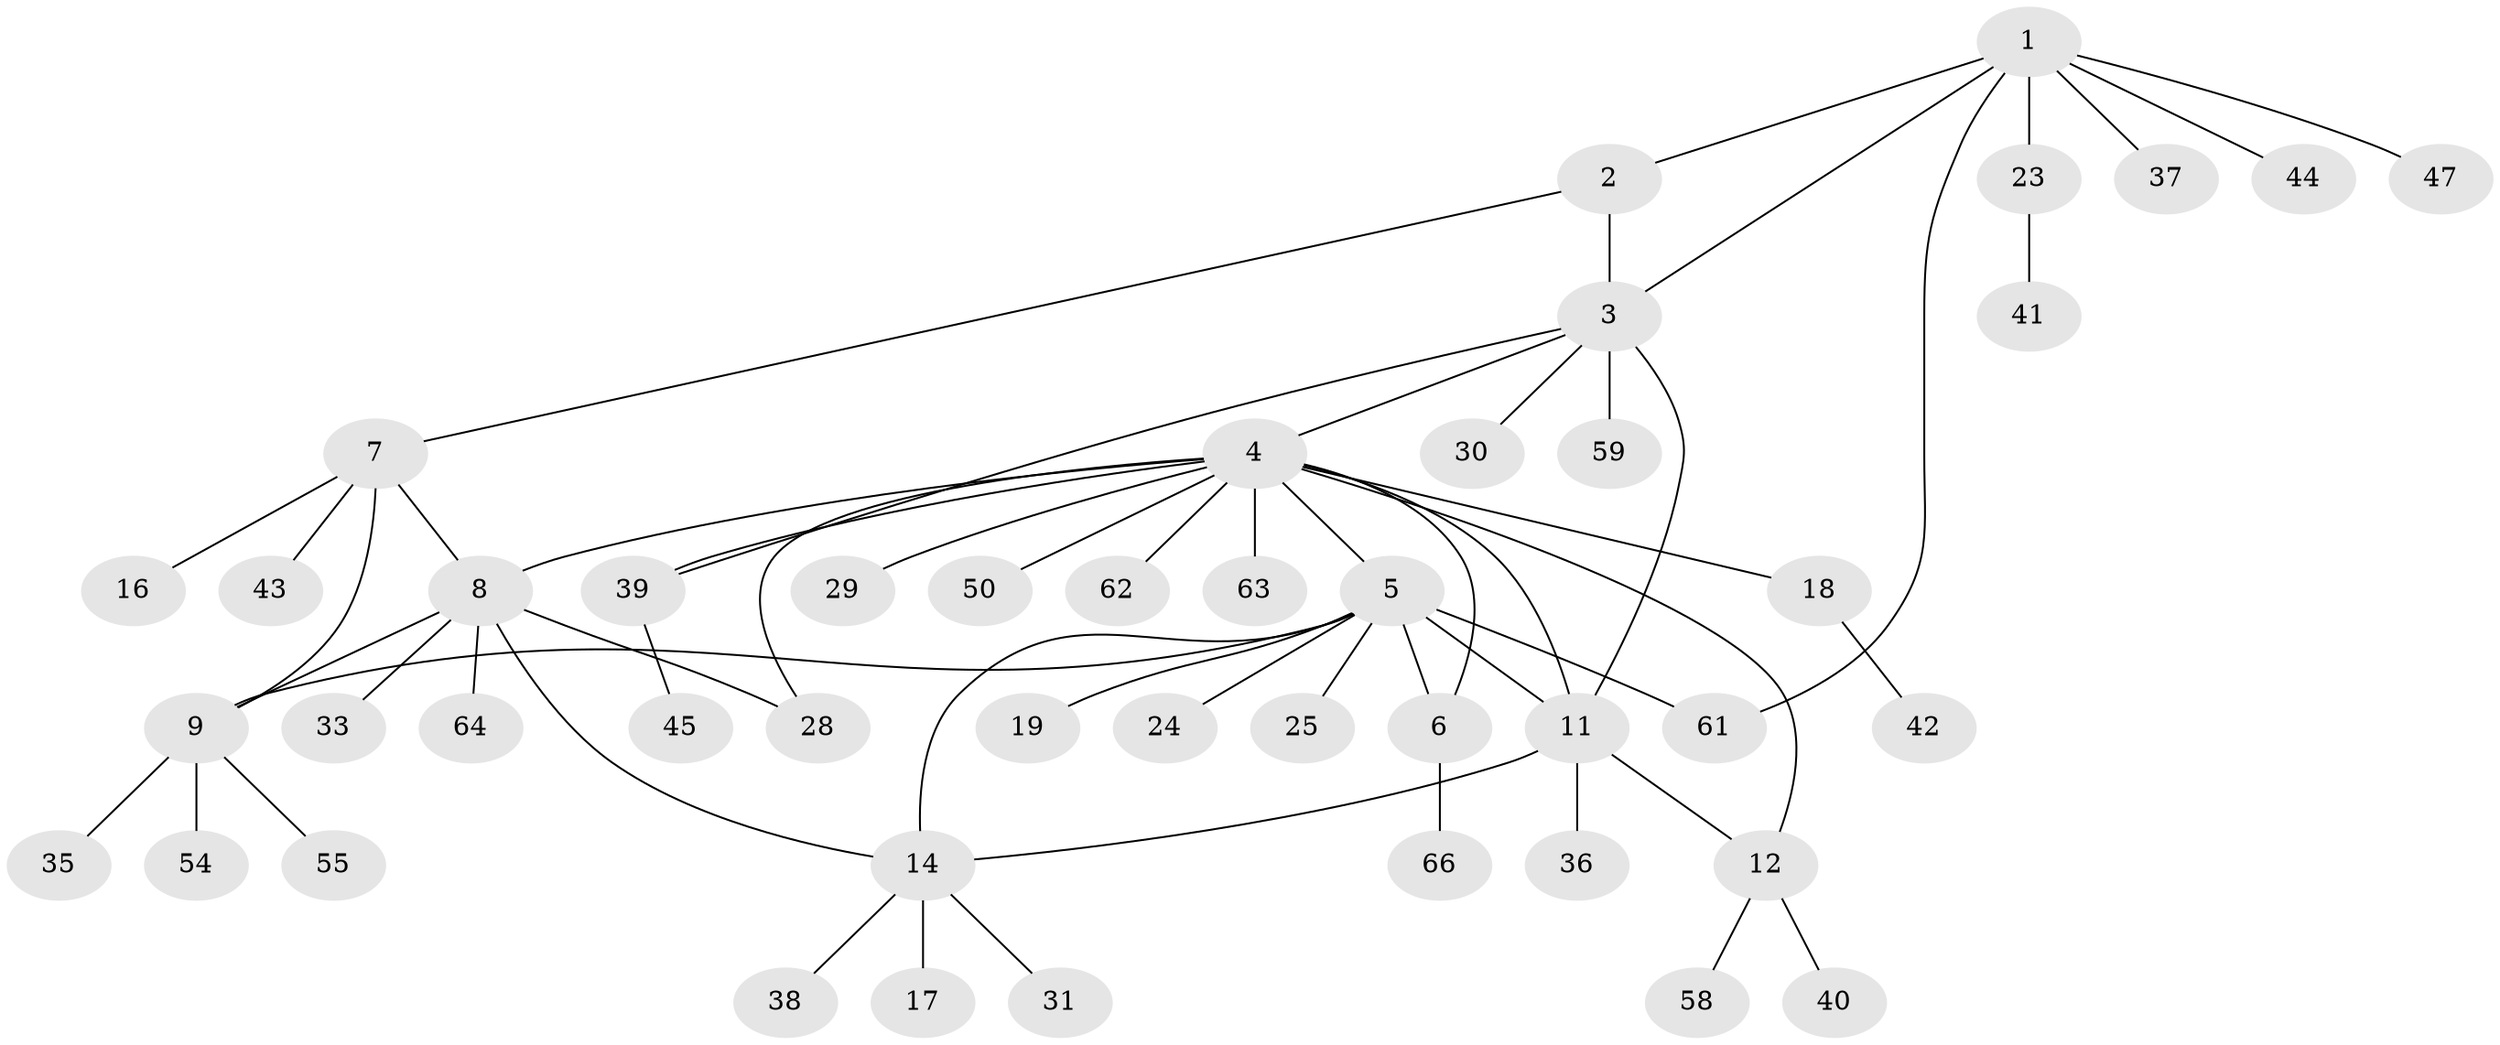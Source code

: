 // Generated by graph-tools (version 1.1) at 2025/52/02/27/25 19:52:16]
// undirected, 46 vertices, 58 edges
graph export_dot {
graph [start="1"]
  node [color=gray90,style=filled];
  1 [super="+34"];
  2 [super="+32"];
  3 [super="+46"];
  4 [super="+10"];
  5 [super="+15"];
  6 [super="+57"];
  7 [super="+27"];
  8 [super="+22"];
  9 [super="+20"];
  11 [super="+13"];
  12 [super="+48"];
  14 [super="+26"];
  16;
  17 [super="+21"];
  18;
  19;
  23 [super="+56"];
  24;
  25;
  28 [super="+60"];
  29;
  30;
  31;
  33;
  35;
  36;
  37;
  38;
  39 [super="+51"];
  40;
  41 [super="+52"];
  42;
  43;
  44 [super="+49"];
  45;
  47;
  50 [super="+53"];
  54;
  55;
  58;
  59;
  61 [super="+65"];
  62;
  63;
  64;
  66;
  1 -- 2;
  1 -- 3;
  1 -- 23;
  1 -- 37;
  1 -- 44;
  1 -- 47;
  1 -- 61;
  2 -- 3;
  2 -- 7;
  3 -- 4;
  3 -- 11 [weight=2];
  3 -- 30;
  3 -- 39;
  3 -- 59;
  4 -- 5;
  4 -- 6;
  4 -- 28;
  4 -- 29;
  4 -- 50;
  4 -- 62;
  4 -- 63;
  4 -- 18;
  4 -- 39;
  4 -- 8;
  4 -- 11;
  4 -- 12;
  5 -- 6;
  5 -- 9;
  5 -- 19;
  5 -- 24;
  5 -- 25;
  5 -- 61;
  5 -- 14;
  5 -- 11;
  6 -- 66;
  7 -- 8;
  7 -- 9;
  7 -- 16;
  7 -- 43;
  8 -- 9;
  8 -- 14;
  8 -- 28;
  8 -- 33;
  8 -- 64;
  9 -- 35;
  9 -- 54;
  9 -- 55;
  11 -- 12;
  11 -- 36;
  11 -- 14;
  12 -- 40;
  12 -- 58;
  14 -- 17;
  14 -- 31;
  14 -- 38;
  18 -- 42;
  23 -- 41;
  39 -- 45;
}
